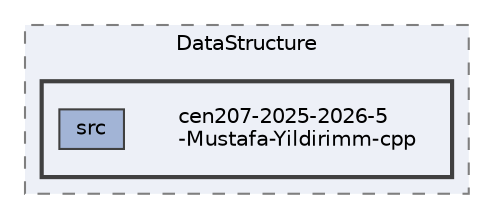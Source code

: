 digraph "C:/Users/ahmet/OneDrive/Masaüstü/DataStructure/cen207-2025-2026-5-Mustafa-Yildirimm-cpp"
{
 // INTERACTIVE_SVG=YES
 // LATEX_PDF_SIZE
  bgcolor="transparent";
  edge [fontname=Helvetica,fontsize=10,labelfontname=Helvetica,labelfontsize=10];
  node [fontname=Helvetica,fontsize=10,shape=box,height=0.2,width=0.4];
  compound=true
  subgraph clusterdir_87f260dbaa04f06c7d57423ba5ebac9d {
    graph [ bgcolor="#edf0f7", pencolor="grey50", label="DataStructure", fontname=Helvetica,fontsize=10 style="filled,dashed", URL="dir_87f260dbaa04f06c7d57423ba5ebac9d.html",tooltip=""]
  subgraph clusterdir_b00da2fab6b604b485869b7d5702ce53 {
    graph [ bgcolor="#edf0f7", pencolor="grey25", label="", fontname=Helvetica,fontsize=10 style="filled,bold", URL="dir_b00da2fab6b604b485869b7d5702ce53.html",tooltip=""]
    dir_b00da2fab6b604b485869b7d5702ce53 [shape=plaintext, label="cen207-2025-2026-5\l-Mustafa-Yildirimm-cpp"];
  dir_235080e4fc6f8d1f814973dc40d3997a [label="src", fillcolor="#a2b4d6", color="grey25", style="filled", URL="dir_235080e4fc6f8d1f814973dc40d3997a.html",tooltip=""];
  }
  }
}
